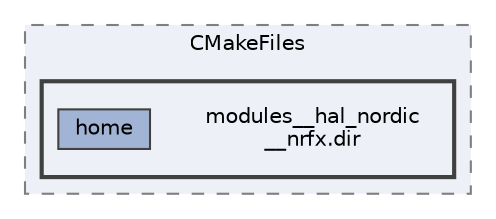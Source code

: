 digraph "build/modules/hal_nordic/nrfx/CMakeFiles/modules__hal_nordic__nrfx.dir"
{
 // LATEX_PDF_SIZE
  bgcolor="transparent";
  edge [fontname=Helvetica,fontsize=10,labelfontname=Helvetica,labelfontsize=10];
  node [fontname=Helvetica,fontsize=10,shape=box,height=0.2,width=0.4];
  compound=true
  subgraph clusterdir_da95f512878b43df389d8660e050829e {
    graph [ bgcolor="#edf0f7", pencolor="grey50", label="CMakeFiles", fontname=Helvetica,fontsize=10 style="filled,dashed", URL="dir_da95f512878b43df389d8660e050829e.html",tooltip=""]
  subgraph clusterdir_612f32c2655f8114e8ab281eabfcea4d {
    graph [ bgcolor="#edf0f7", pencolor="grey25", label="", fontname=Helvetica,fontsize=10 style="filled,bold", URL="dir_612f32c2655f8114e8ab281eabfcea4d.html",tooltip=""]
    dir_612f32c2655f8114e8ab281eabfcea4d [shape=plaintext, label="modules__hal_nordic\l__nrfx.dir"];
  dir_e8006cf58c4edb7fa226a9a2a682d32f [label="home", fillcolor="#a2b4d6", color="grey25", style="filled", URL="dir_e8006cf58c4edb7fa226a9a2a682d32f.html",tooltip=""];
  }
  }
}
